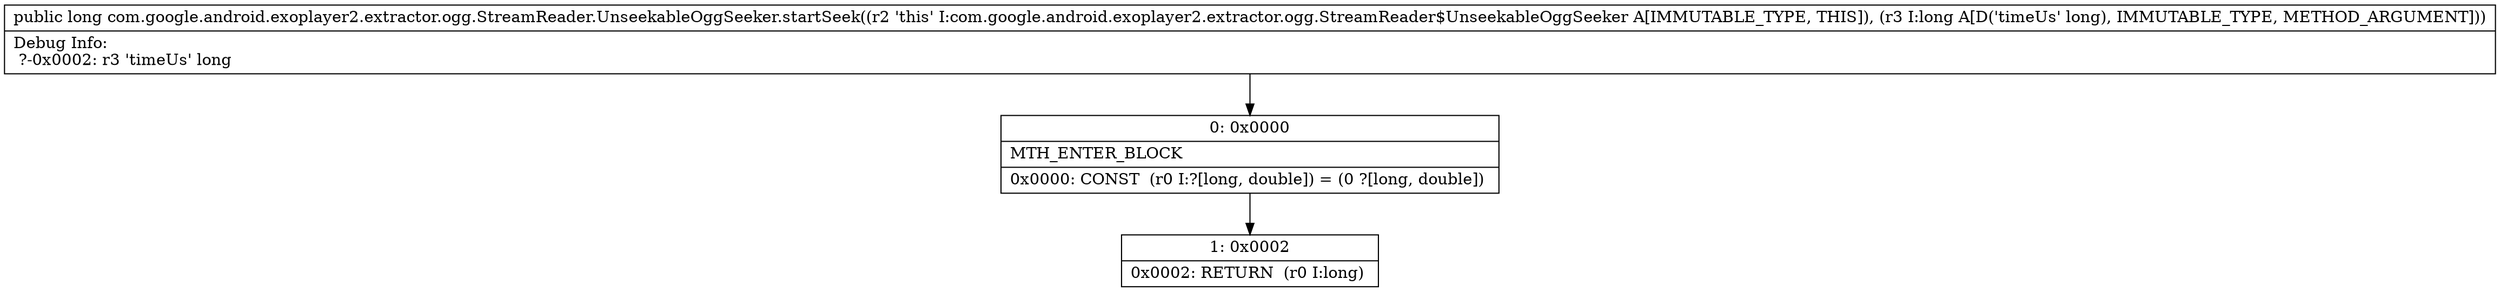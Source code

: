 digraph "CFG forcom.google.android.exoplayer2.extractor.ogg.StreamReader.UnseekableOggSeeker.startSeek(J)J" {
Node_0 [shape=record,label="{0\:\ 0x0000|MTH_ENTER_BLOCK\l|0x0000: CONST  (r0 I:?[long, double]) = (0 ?[long, double]) \l}"];
Node_1 [shape=record,label="{1\:\ 0x0002|0x0002: RETURN  (r0 I:long) \l}"];
MethodNode[shape=record,label="{public long com.google.android.exoplayer2.extractor.ogg.StreamReader.UnseekableOggSeeker.startSeek((r2 'this' I:com.google.android.exoplayer2.extractor.ogg.StreamReader$UnseekableOggSeeker A[IMMUTABLE_TYPE, THIS]), (r3 I:long A[D('timeUs' long), IMMUTABLE_TYPE, METHOD_ARGUMENT]))  | Debug Info:\l  ?\-0x0002: r3 'timeUs' long\l}"];
MethodNode -> Node_0;
Node_0 -> Node_1;
}

